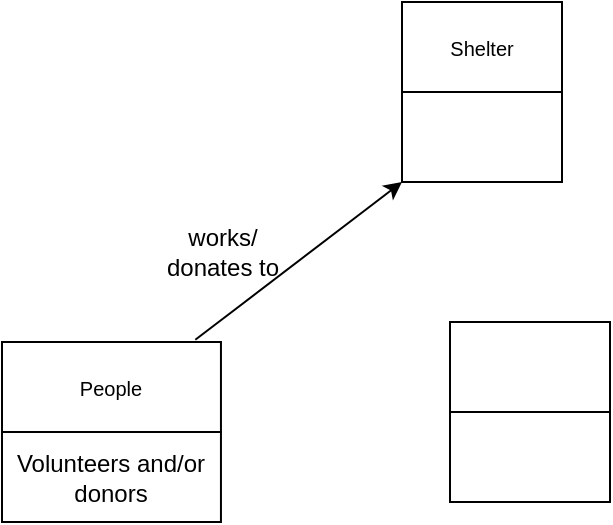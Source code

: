 <mxfile version="21.7.1" type="github">
  <diagram id="C5RBs43oDa-KdzZeNtuy" name="Page-1">
    <mxGraphModel dx="1050" dy="589" grid="1" gridSize="10" guides="1" tooltips="1" connect="1" arrows="1" fold="1" page="1" pageScale="1" pageWidth="827" pageHeight="1169" math="0" shadow="0">
      <root>
        <mxCell id="WIyWlLk6GJQsqaUBKTNV-0" />
        <mxCell id="WIyWlLk6GJQsqaUBKTNV-1" parent="WIyWlLk6GJQsqaUBKTNV-0" />
        <mxCell id="St44Bd5XHEi7_r3chmtu-4" value="" style="group" vertex="1" connectable="0" parent="WIyWlLk6GJQsqaUBKTNV-1">
          <mxGeometry x="350" y="290" width="80" height="90" as="geometry" />
        </mxCell>
        <mxCell id="St44Bd5XHEi7_r3chmtu-2" value="&lt;font size=&quot;1&quot;&gt;Shelter&lt;/font&gt;" style="rounded=0;whiteSpace=wrap;html=1;" vertex="1" parent="St44Bd5XHEi7_r3chmtu-4">
          <mxGeometry width="80" height="45" as="geometry" />
        </mxCell>
        <mxCell id="St44Bd5XHEi7_r3chmtu-3" value="" style="rounded=0;whiteSpace=wrap;html=1;" vertex="1" parent="St44Bd5XHEi7_r3chmtu-4">
          <mxGeometry y="45" width="80" height="45" as="geometry" />
        </mxCell>
        <mxCell id="St44Bd5XHEi7_r3chmtu-5" value="" style="group" vertex="1" connectable="0" parent="WIyWlLk6GJQsqaUBKTNV-1">
          <mxGeometry x="150" y="460" width="130" height="90" as="geometry" />
        </mxCell>
        <mxCell id="St44Bd5XHEi7_r3chmtu-6" value="&lt;font size=&quot;1&quot;&gt;People&lt;/font&gt;" style="rounded=0;whiteSpace=wrap;html=1;" vertex="1" parent="St44Bd5XHEi7_r3chmtu-5">
          <mxGeometry width="109.474" height="45" as="geometry" />
        </mxCell>
        <mxCell id="St44Bd5XHEi7_r3chmtu-7" value="Volunteers and/or donors" style="rounded=0;whiteSpace=wrap;html=1;" vertex="1" parent="St44Bd5XHEi7_r3chmtu-5">
          <mxGeometry y="45" width="109.474" height="45" as="geometry" />
        </mxCell>
        <mxCell id="St44Bd5XHEi7_r3chmtu-9" value="" style="endArrow=classic;html=1;rounded=0;exitX=0.883;exitY=-0.025;exitDx=0;exitDy=0;exitPerimeter=0;" edge="1" parent="WIyWlLk6GJQsqaUBKTNV-1" source="St44Bd5XHEi7_r3chmtu-6">
          <mxGeometry width="50" height="50" relative="1" as="geometry">
            <mxPoint x="250" y="450" as="sourcePoint" />
            <mxPoint x="350" y="380" as="targetPoint" />
          </mxGeometry>
        </mxCell>
        <mxCell id="St44Bd5XHEi7_r3chmtu-10" value="works/&lt;br&gt;donates to" style="text;html=1;align=center;verticalAlign=middle;resizable=0;points=[];autosize=1;strokeColor=none;fillColor=none;" vertex="1" parent="WIyWlLk6GJQsqaUBKTNV-1">
          <mxGeometry x="220" y="395" width="80" height="40" as="geometry" />
        </mxCell>
        <mxCell id="St44Bd5XHEi7_r3chmtu-11" value="" style="group" vertex="1" connectable="0" parent="WIyWlLk6GJQsqaUBKTNV-1">
          <mxGeometry x="374" y="450" width="80" height="90" as="geometry" />
        </mxCell>
        <mxCell id="St44Bd5XHEi7_r3chmtu-12" value="" style="rounded=0;whiteSpace=wrap;html=1;" vertex="1" parent="St44Bd5XHEi7_r3chmtu-11">
          <mxGeometry width="80" height="45" as="geometry" />
        </mxCell>
        <mxCell id="St44Bd5XHEi7_r3chmtu-13" value="" style="rounded=0;whiteSpace=wrap;html=1;" vertex="1" parent="St44Bd5XHEi7_r3chmtu-11">
          <mxGeometry y="45" width="80" height="45" as="geometry" />
        </mxCell>
      </root>
    </mxGraphModel>
  </diagram>
</mxfile>
